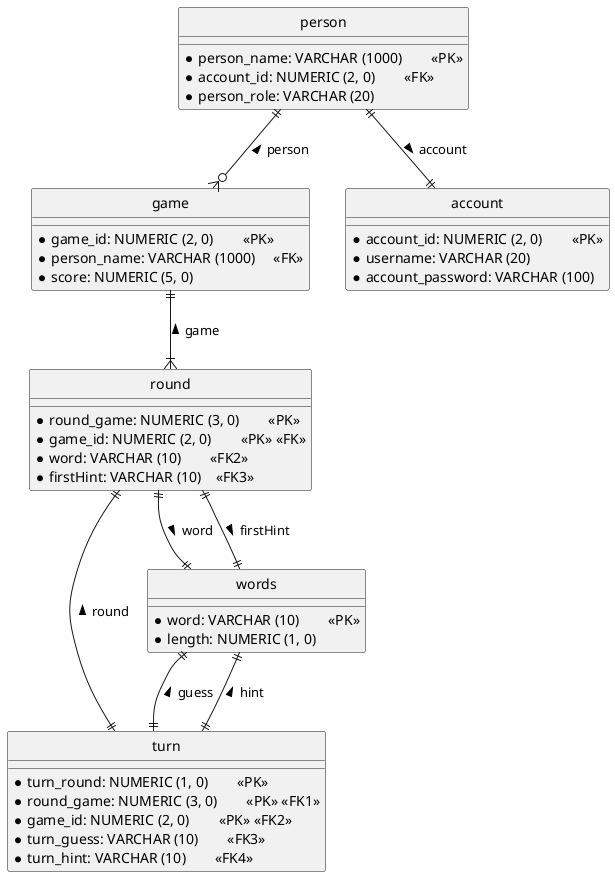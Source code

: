 @startuml
' hide the spot
hide circle

' avoid problems with angled crows feet
' skinparam linetype ortho

entity "game" as game {
  *game_id: NUMERIC (2, 0)        <<PK>>
  *person_name: VARCHAR (1000)     <<FK>>
  *score: NUMERIC (5, 0)
}

entity "round" as round {
  *round_game: NUMERIC (3, 0)        <<PK>>
  *game_id: NUMERIC (2, 0)        <<PK>> <<FK>>
  *word: VARCHAR (10)        <<FK2>>
  *firstHint: VARCHAR (10)    <<FK3>>
}

entity "turn" as turn {
    *turn_round: NUMERIC (1, 0)        <<PK>>
    *round_game: NUMERIC (3, 0)        <<PK>> <<FK1>>
    *game_id: NUMERIC (2, 0)        <<PK>> <<FK2>>
    *turn_guess: VARCHAR (10)        <<FK3>>
    *turn_hint: VARCHAR (10)        <<FK4>>
}

entity "words" as word {
'Later in de configuratie aanpassen naar word
  *word: VARCHAR (10)        <<PK>>
  *length: NUMERIC (1, 0)
}

entity "person" as person {
  *person_name: VARCHAR (1000)        <<PK>>
  *account_id: NUMERIC (2, 0)        <<FK>>
  *person_role: VARCHAR (20)
}

entity "account" as account {
  *account_id: NUMERIC (2, 0)        <<PK>>
  *username: VARCHAR (20)
  *account_password: VARCHAR (100)
}

game ||--|{ round : game <
round ||--|| word : word >
round ||--|| word : firstHint >
round ||--|| turn : round <
word ||--|| turn : guess <
word ||--|| turn: hint <
person ||--o{ game : person <
person ||--|| account : > account
@enduml